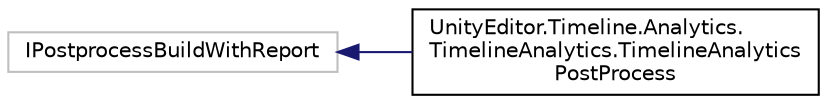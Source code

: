 digraph "Graphical Class Hierarchy"
{
 // LATEX_PDF_SIZE
  edge [fontname="Helvetica",fontsize="10",labelfontname="Helvetica",labelfontsize="10"];
  node [fontname="Helvetica",fontsize="10",shape=record];
  rankdir="LR";
  Node614 [label="IPostprocessBuildWithReport",height=0.2,width=0.4,color="grey75", fillcolor="white", style="filled",tooltip=" "];
  Node614 -> Node0 [dir="back",color="midnightblue",fontsize="10",style="solid",fontname="Helvetica"];
  Node0 [label="UnityEditor.Timeline.Analytics.\lTimelineAnalytics.TimelineAnalytics\lPostProcess",height=0.2,width=0.4,color="black", fillcolor="white", style="filled",URL="$class_unity_editor_1_1_timeline_1_1_analytics_1_1_timeline_analytics_1_1_timeline_analytics_post_process.html",tooltip=" "];
}

